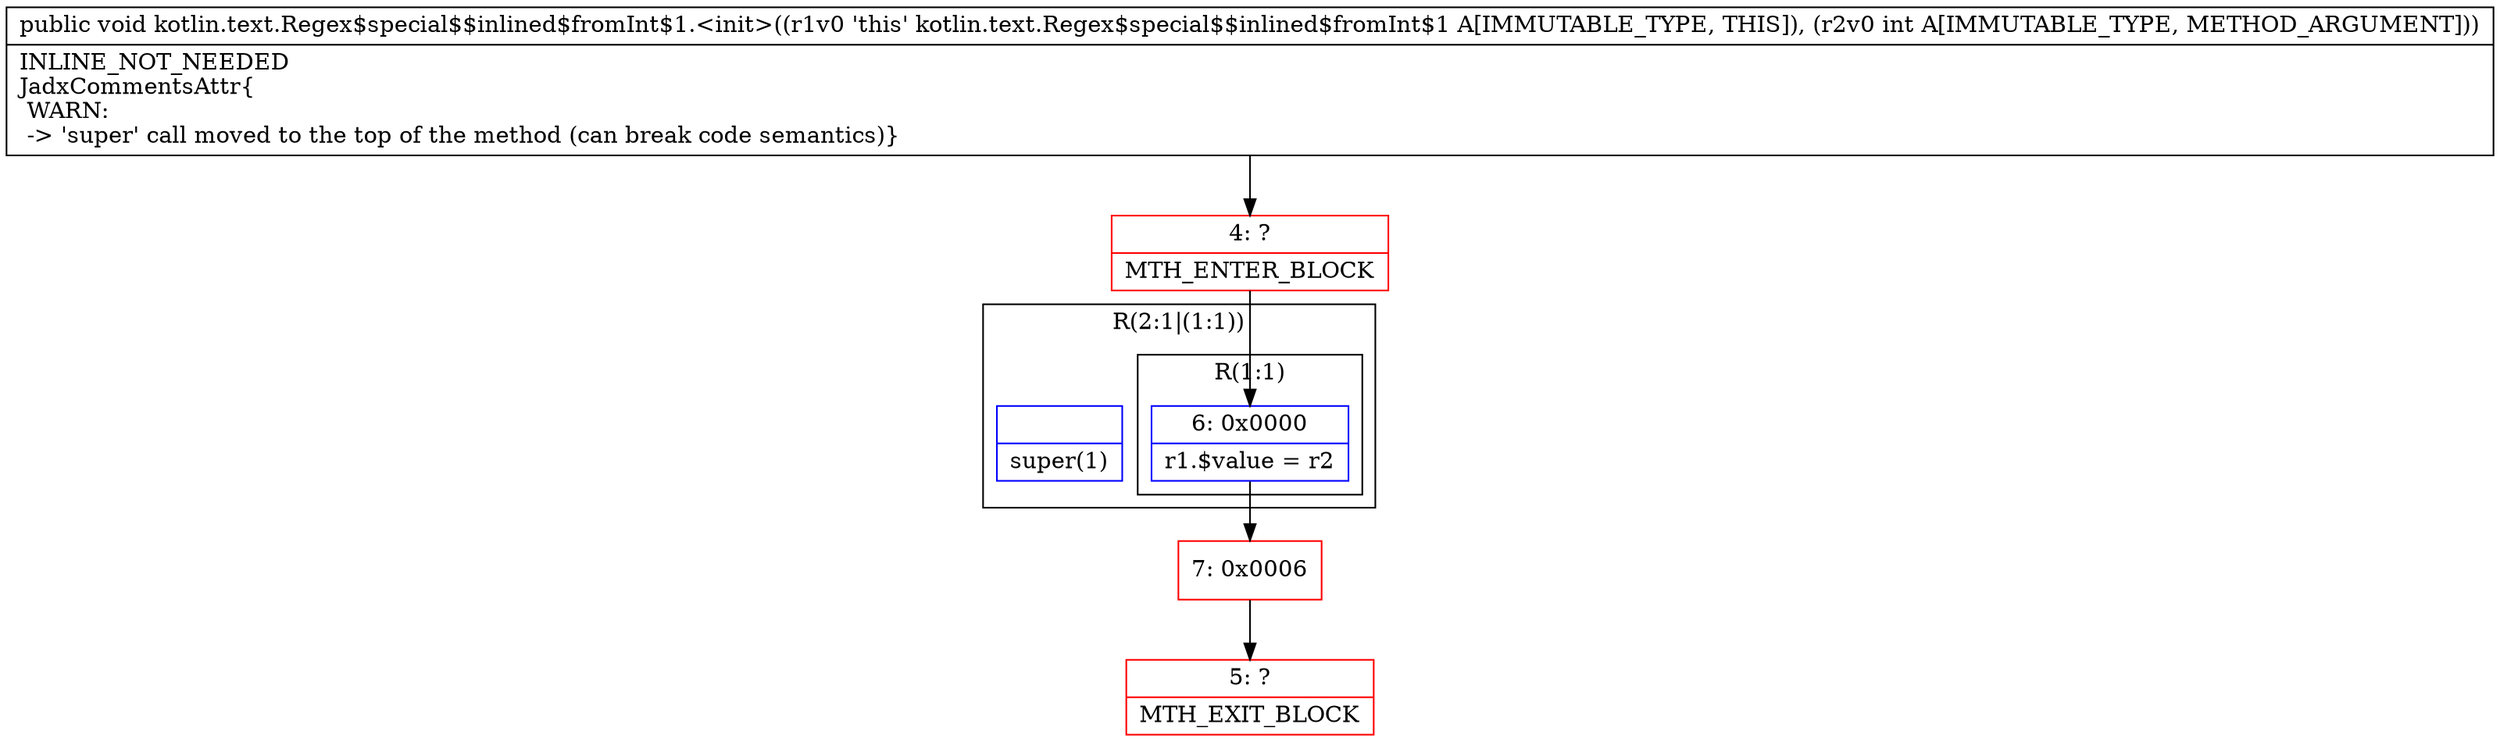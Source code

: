 digraph "CFG forkotlin.text.Regex$special$$inlined$fromInt$1.\<init\>(I)V" {
subgraph cluster_Region_1531538181 {
label = "R(2:1|(1:1))";
node [shape=record,color=blue];
Node_InsnContainer_1532571152 [shape=record,label="{|super(1)\l}"];
subgraph cluster_Region_524639664 {
label = "R(1:1)";
node [shape=record,color=blue];
Node_6 [shape=record,label="{6\:\ 0x0000|r1.$value = r2\l}"];
}
}
Node_4 [shape=record,color=red,label="{4\:\ ?|MTH_ENTER_BLOCK\l}"];
Node_7 [shape=record,color=red,label="{7\:\ 0x0006}"];
Node_5 [shape=record,color=red,label="{5\:\ ?|MTH_EXIT_BLOCK\l}"];
MethodNode[shape=record,label="{public void kotlin.text.Regex$special$$inlined$fromInt$1.\<init\>((r1v0 'this' kotlin.text.Regex$special$$inlined$fromInt$1 A[IMMUTABLE_TYPE, THIS]), (r2v0 int A[IMMUTABLE_TYPE, METHOD_ARGUMENT]))  | INLINE_NOT_NEEDED\lJadxCommentsAttr\{\l WARN: \l \-\> 'super' call moved to the top of the method (can break code semantics)\}\l}"];
MethodNode -> Node_4;Node_6 -> Node_7;
Node_4 -> Node_6;
Node_7 -> Node_5;
}

